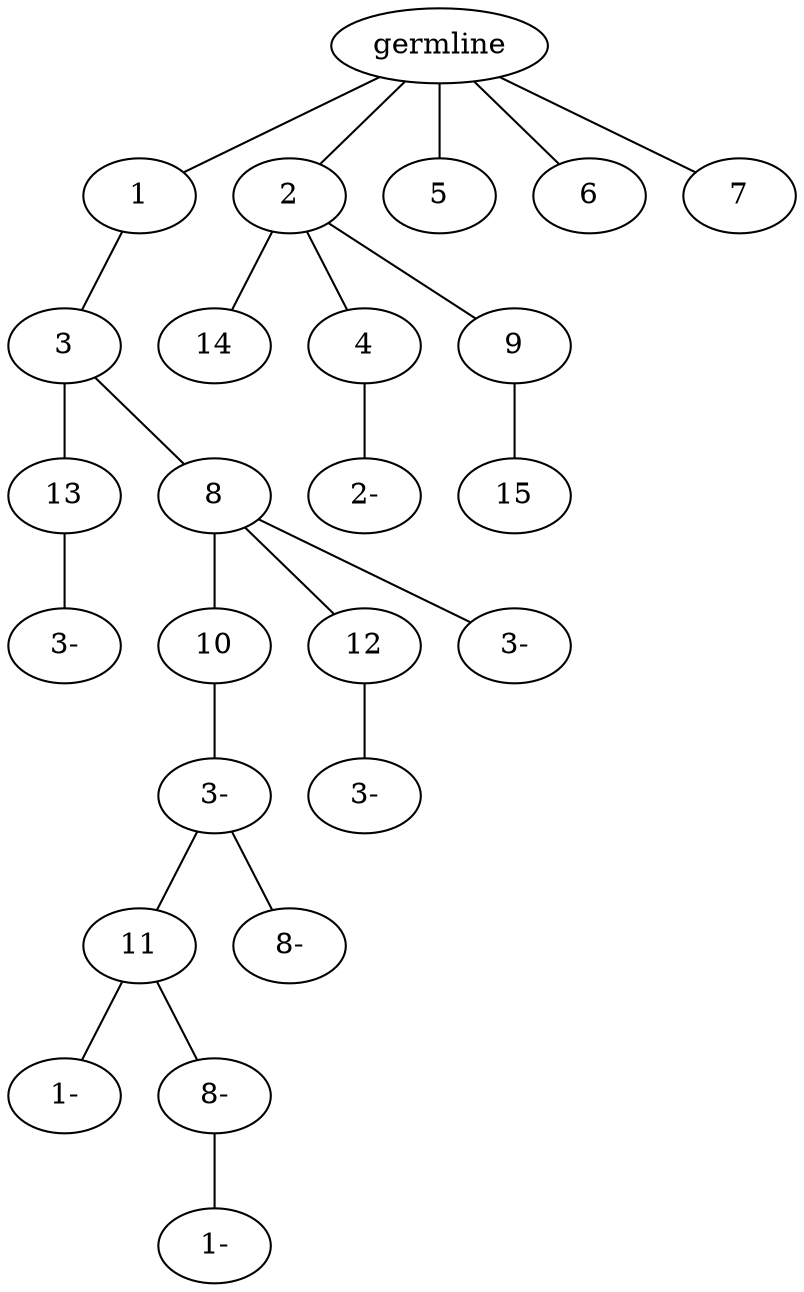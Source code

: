 graph tree {
    "140589430747632" [label="germline"];
    "140589430294224" [label="1"];
    "140589430294560" [label="3"];
    "140589430293024" [label="13"];
    "140589430292880" [label="3-"];
    "140589430293744" [label="8"];
    "140589430296336" [label="10"];
    "140589430294656" [label="3-"];
    "140589430292544" [label="11"];
    "140589430295136" [label="1-"];
    "140589430296384" [label="8-"];
    "140589430756880" [label="1-"];
    "140589430295088" [label="8-"];
    "140589430294704" [label="12"];
    "140589430294512" [label="3-"];
    "140589430295568" [label="3-"];
    "140589430293360" [label="2"];
    "140589430292688" [label="14"];
    "140589430294080" [label="4"];
    "140589430295856" [label="2-"];
    "140589430294176" [label="9"];
    "140589430295280" [label="15"];
    "140589430293840" [label="5"];
    "140589430294368" [label="6"];
    "140589430295376" [label="7"];
    "140589430747632" -- "140589430294224";
    "140589430747632" -- "140589430293360";
    "140589430747632" -- "140589430293840";
    "140589430747632" -- "140589430294368";
    "140589430747632" -- "140589430295376";
    "140589430294224" -- "140589430294560";
    "140589430294560" -- "140589430293024";
    "140589430294560" -- "140589430293744";
    "140589430293024" -- "140589430292880";
    "140589430293744" -- "140589430296336";
    "140589430293744" -- "140589430294704";
    "140589430293744" -- "140589430295568";
    "140589430296336" -- "140589430294656";
    "140589430294656" -- "140589430292544";
    "140589430294656" -- "140589430295088";
    "140589430292544" -- "140589430295136";
    "140589430292544" -- "140589430296384";
    "140589430296384" -- "140589430756880";
    "140589430294704" -- "140589430294512";
    "140589430293360" -- "140589430292688";
    "140589430293360" -- "140589430294080";
    "140589430293360" -- "140589430294176";
    "140589430294080" -- "140589430295856";
    "140589430294176" -- "140589430295280";
}
